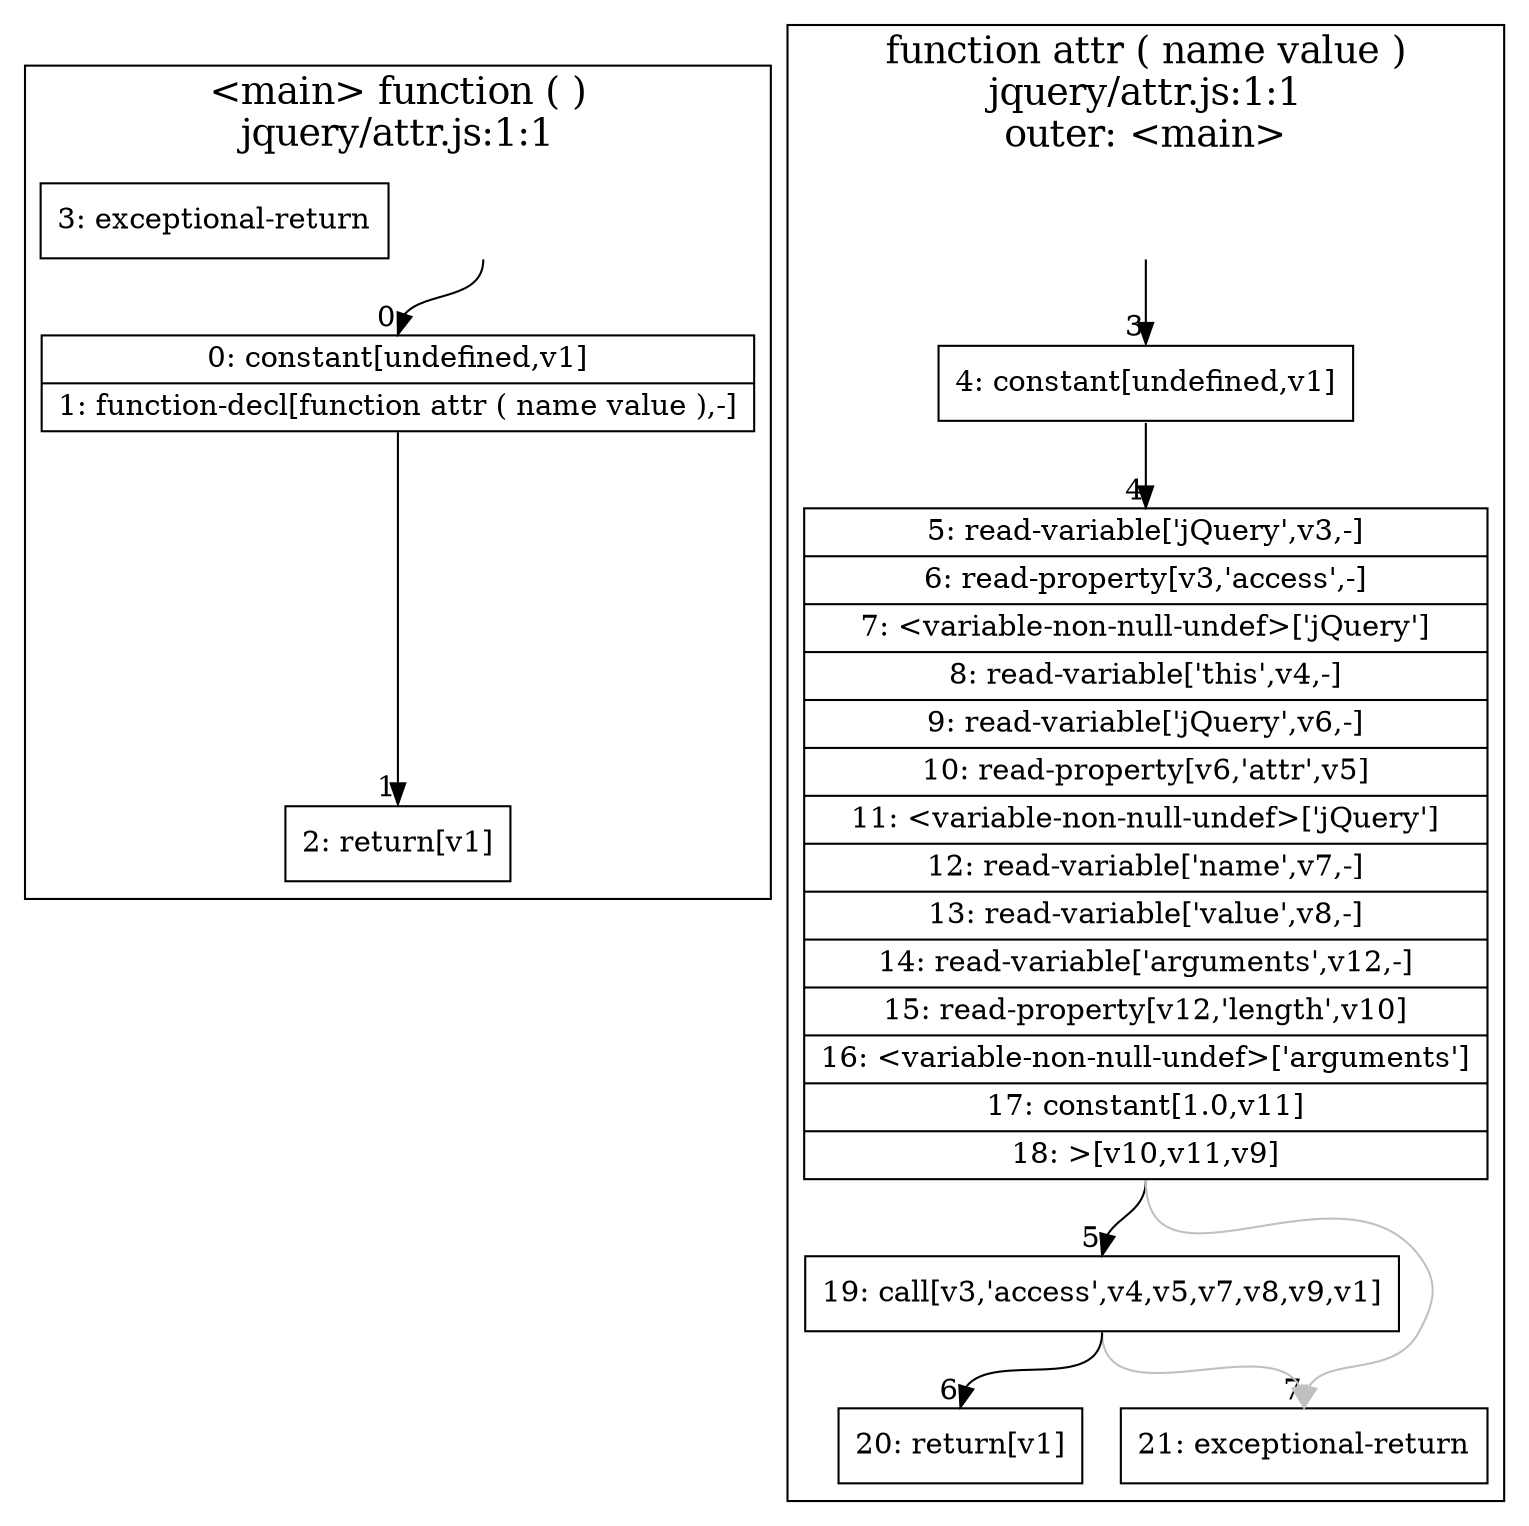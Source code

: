 digraph {
compound=true
subgraph cluster0 {
label="<main> function ( )\njquery/attr.js:1:1";
labelloc="t";
fontsize=18;
rankdir="TD"
BB_entry0[shape=none,label=""];
BB_entry0 -> BB0 [tailport=s, headport=n, headlabel="    0"]
BB0 [shape=record label="{0: constant[undefined,v1]|1: function-decl[function attr ( name value ),-]}" ] 
BB0 -> BB1 [tailport=s, headport=n, headlabel="      1"]
BB1 [shape=record label="{2: return[v1]}" ] 
BB2 [shape=record label="{3: exceptional-return}" ] 
}
subgraph cluster1 {
label="function attr ( name value )\njquery/attr.js:1:1\nouter: <main>";
labelloc="t";
fontsize=18;
rankdir="TD"
BB_entry1[shape=none,label=""];
BB_entry1 -> BB3 [tailport=s, headport=n, headlabel="    3"]
BB3 [shape=record label="{4: constant[undefined,v1]}" ] 
BB3 -> BB4 [tailport=s, headport=n, headlabel="      4"]
BB4 [shape=record label="{5: read-variable['jQuery',v3,-]|6: read-property[v3,'access',-]|7: \<variable-non-null-undef\>['jQuery']|8: read-variable['this',v4,-]|9: read-variable['jQuery',v6,-]|10: read-property[v6,'attr',v5]|11: \<variable-non-null-undef\>['jQuery']|12: read-variable['name',v7,-]|13: read-variable['value',v8,-]|14: read-variable['arguments',v12,-]|15: read-property[v12,'length',v10]|16: \<variable-non-null-undef\>['arguments']|17: constant[1.0,v11]|18: \>[v10,v11,v9]}" ] 
BB4 -> BB5 [tailport=s, headport=n, headlabel="      5"]
BB4 -> BB7 [tailport=s, headport=n, color=gray, headlabel="      7"]
BB5 [shape=record label="{19: call[v3,'access',v4,v5,v7,v8,v9,v1]}" ] 
BB5 -> BB6 [tailport=s, headport=n, headlabel="      6"]
BB5 -> BB7 [tailport=s, headport=n, color=gray]
BB6 [shape=record label="{20: return[v1]}" ] 
BB7 [shape=record label="{21: exceptional-return}" ] 
}
}
